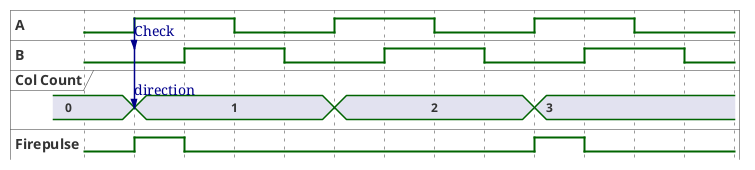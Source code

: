 @startuml

hide time-axis
binary "A" as A
binary "B" as B
concise "Col Count" as CC
binary "Firepulse" as F

CC is "0"

@0
A is low

@1
A is high
CC is "1"
F is high
A -> B : Check
B -> CC: direction
@2
F is low
B is high
@3
A is low
@4
B is low

A is low
@5
A is high
CC is "2"
@6
B is high
@7
A is low
@8
B is low
@9
A is high
F is high
CC is "3"
@10
F is low
B is high
@11
A is low
@12
B is low

@enduml